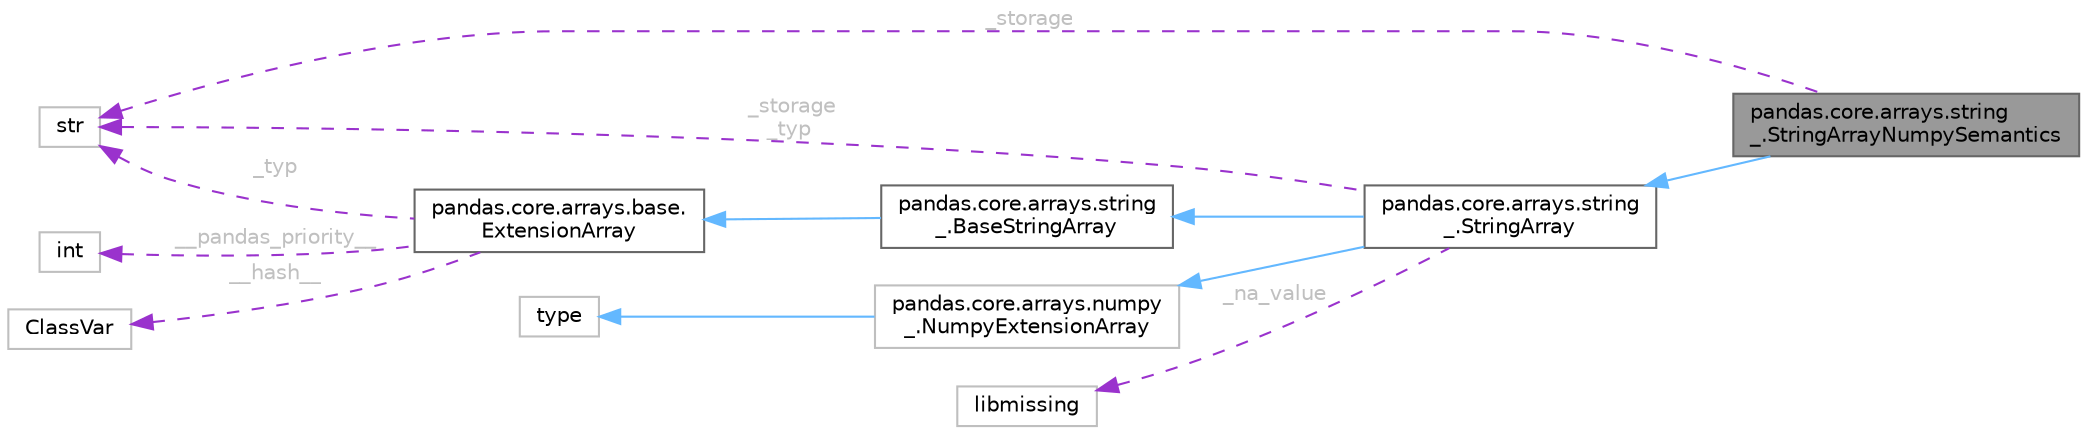 digraph "pandas.core.arrays.string_.StringArrayNumpySemantics"
{
 // LATEX_PDF_SIZE
  bgcolor="transparent";
  edge [fontname=Helvetica,fontsize=10,labelfontname=Helvetica,labelfontsize=10];
  node [fontname=Helvetica,fontsize=10,shape=box,height=0.2,width=0.4];
  rankdir="LR";
  Node1 [id="Node000001",label="pandas.core.arrays.string\l_.StringArrayNumpySemantics",height=0.2,width=0.4,color="gray40", fillcolor="grey60", style="filled", fontcolor="black",tooltip=" "];
  Node2 -> Node1 [id="edge12_Node000001_Node000002",dir="back",color="steelblue1",style="solid",tooltip=" "];
  Node2 [id="Node000002",label="pandas.core.arrays.string\l_.StringArray",height=0.2,width=0.4,color="gray40", fillcolor="white", style="filled",URL="$d2/da5/classpandas_1_1core_1_1arrays_1_1string___1_1StringArray.html",tooltip=" "];
  Node3 -> Node2 [id="edge13_Node000002_Node000003",dir="back",color="steelblue1",style="solid",tooltip=" "];
  Node3 [id="Node000003",label="pandas.core.arrays.string\l_.BaseStringArray",height=0.2,width=0.4,color="gray40", fillcolor="white", style="filled",URL="$d5/d4b/classpandas_1_1core_1_1arrays_1_1string___1_1BaseStringArray.html",tooltip=" "];
  Node4 -> Node3 [id="edge14_Node000003_Node000004",dir="back",color="steelblue1",style="solid",tooltip=" "];
  Node4 [id="Node000004",label="pandas.core.arrays.base.\lExtensionArray",height=0.2,width=0.4,color="gray40", fillcolor="white", style="filled",URL="$d4/dd3/classpandas_1_1core_1_1arrays_1_1base_1_1ExtensionArray.html",tooltip=" "];
  Node5 -> Node4 [id="edge15_Node000004_Node000005",dir="back",color="darkorchid3",style="dashed",tooltip=" ",label=" _typ",fontcolor="grey" ];
  Node5 [id="Node000005",label="str",height=0.2,width=0.4,color="grey75", fillcolor="white", style="filled",tooltip=" "];
  Node6 -> Node4 [id="edge16_Node000004_Node000006",dir="back",color="darkorchid3",style="dashed",tooltip=" ",label=" __pandas_priority__",fontcolor="grey" ];
  Node6 [id="Node000006",label="int",height=0.2,width=0.4,color="grey75", fillcolor="white", style="filled",tooltip=" "];
  Node7 -> Node4 [id="edge17_Node000004_Node000007",dir="back",color="darkorchid3",style="dashed",tooltip=" ",label=" __hash__",fontcolor="grey" ];
  Node7 [id="Node000007",label="ClassVar",height=0.2,width=0.4,color="grey75", fillcolor="white", style="filled",tooltip=" "];
  Node8 -> Node2 [id="edge18_Node000002_Node000008",dir="back",color="steelblue1",style="solid",tooltip=" "];
  Node8 [id="Node000008",label="pandas.core.arrays.numpy\l_.NumpyExtensionArray",height=0.2,width=0.4,color="grey75", fillcolor="white", style="filled",URL="$da/dc3/classpandas_1_1core_1_1arrays_1_1numpy___1_1NumpyExtensionArray.html",tooltip=" "];
  Node9 -> Node8 [id="edge19_Node000008_Node000009",dir="back",color="steelblue1",style="solid",tooltip=" "];
  Node9 [id="Node000009",label="type",height=0.2,width=0.4,color="grey75", fillcolor="white", style="filled",tooltip=" "];
  Node5 -> Node2 [id="edge20_Node000002_Node000005",dir="back",color="darkorchid3",style="dashed",tooltip=" ",label=" _storage\n_typ",fontcolor="grey" ];
  Node10 -> Node2 [id="edge21_Node000002_Node000010",dir="back",color="darkorchid3",style="dashed",tooltip=" ",label=" _na_value",fontcolor="grey" ];
  Node10 [id="Node000010",label="libmissing",height=0.2,width=0.4,color="grey75", fillcolor="white", style="filled",tooltip=" "];
  Node5 -> Node1 [id="edge22_Node000001_Node000005",dir="back",color="darkorchid3",style="dashed",tooltip=" ",label=" _storage",fontcolor="grey" ];
}
